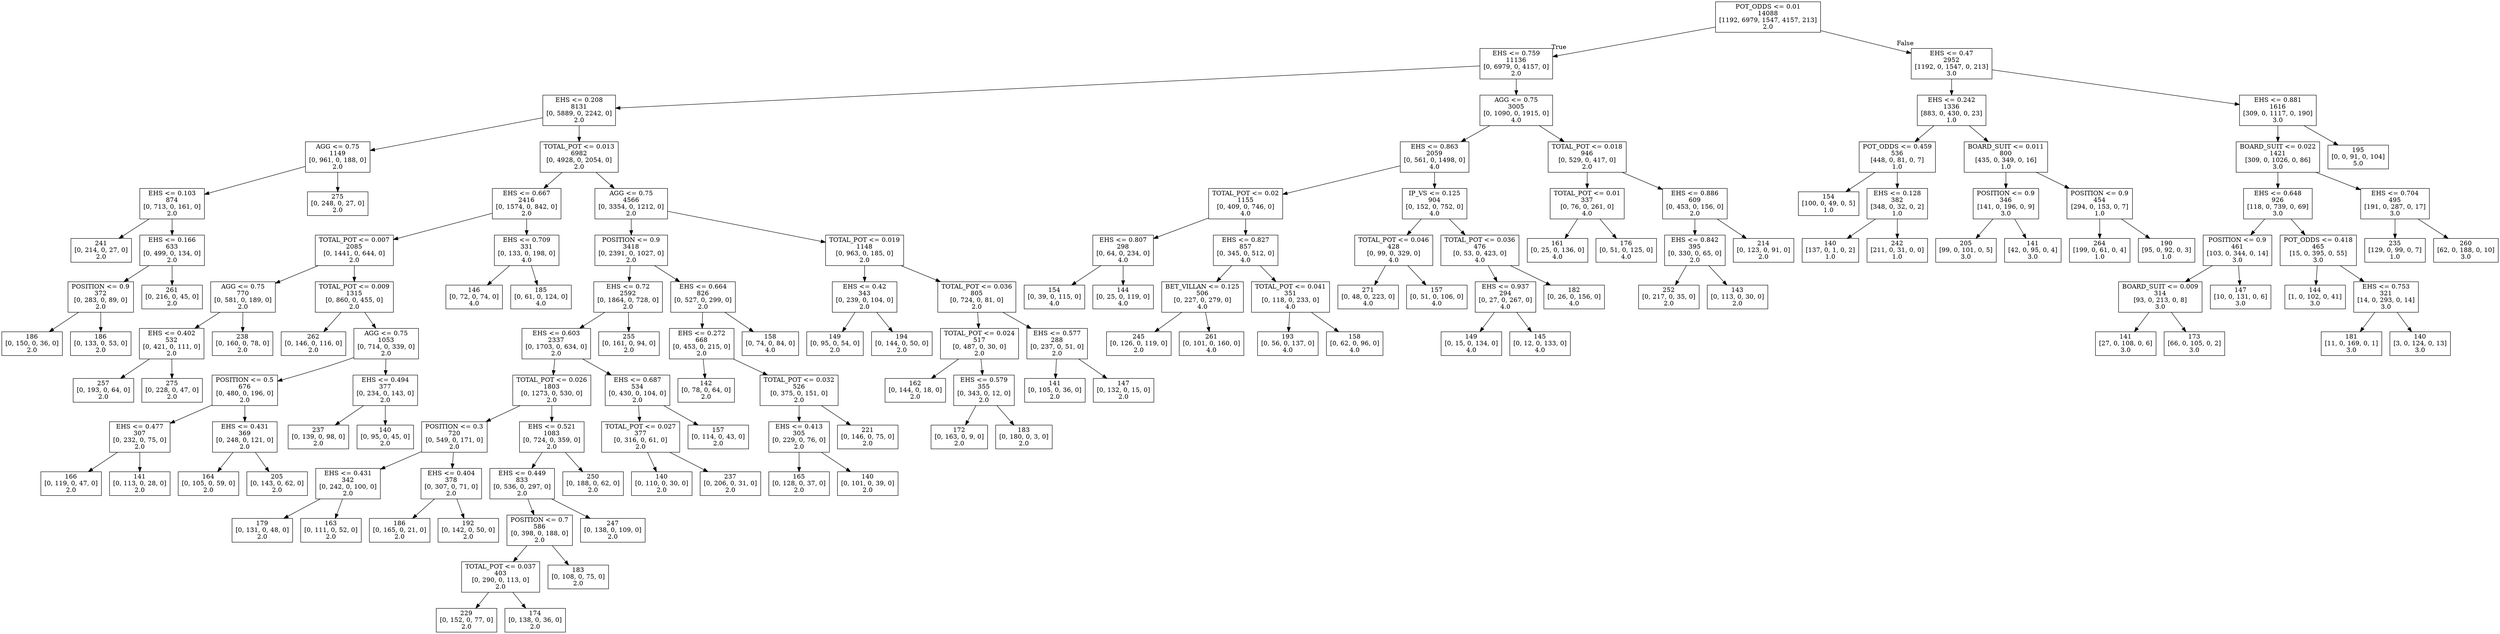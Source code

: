 digraph Tree {
node [shape=box] ;
0 [label="POT_ODDS <= 0.01\n14088\n[1192, 6979, 1547, 4157, 213]\n2.0"] ;
1 [label="EHS <= 0.759\n11136\n[0, 6979, 0, 4157, 0]\n2.0"] ;
0 -> 1 [labeldistance=2.5, labelangle=45, headlabel="True"] ;
2 [label="EHS <= 0.208\n8131\n[0, 5889, 0, 2242, 0]\n2.0"] ;
1 -> 2 ;
3 [label="AGG <= 0.75\n1149\n[0, 961, 0, 188, 0]\n2.0"] ;
2 -> 3 ;
4 [label="EHS <= 0.103\n874\n[0, 713, 0, 161, 0]\n2.0"] ;
3 -> 4 ;
5 [label="241\n[0, 214, 0, 27, 0]\n2.0"] ;
4 -> 5 ;
6 [label="EHS <= 0.166\n633\n[0, 499, 0, 134, 0]\n2.0"] ;
4 -> 6 ;
7 [label="POSITION <= 0.9\n372\n[0, 283, 0, 89, 0]\n2.0"] ;
6 -> 7 ;
8 [label="186\n[0, 150, 0, 36, 0]\n2.0"] ;
7 -> 8 ;
9 [label="186\n[0, 133, 0, 53, 0]\n2.0"] ;
7 -> 9 ;
10 [label="261\n[0, 216, 0, 45, 0]\n2.0"] ;
6 -> 10 ;
11 [label="275\n[0, 248, 0, 27, 0]\n2.0"] ;
3 -> 11 ;
12 [label="TOTAL_POT <= 0.013\n6982\n[0, 4928, 0, 2054, 0]\n2.0"] ;
2 -> 12 ;
13 [label="EHS <= 0.667\n2416\n[0, 1574, 0, 842, 0]\n2.0"] ;
12 -> 13 ;
14 [label="TOTAL_POT <= 0.007\n2085\n[0, 1441, 0, 644, 0]\n2.0"] ;
13 -> 14 ;
15 [label="AGG <= 0.75\n770\n[0, 581, 0, 189, 0]\n2.0"] ;
14 -> 15 ;
16 [label="EHS <= 0.402\n532\n[0, 421, 0, 111, 0]\n2.0"] ;
15 -> 16 ;
17 [label="257\n[0, 193, 0, 64, 0]\n2.0"] ;
16 -> 17 ;
18 [label="275\n[0, 228, 0, 47, 0]\n2.0"] ;
16 -> 18 ;
19 [label="238\n[0, 160, 0, 78, 0]\n2.0"] ;
15 -> 19 ;
20 [label="TOTAL_POT <= 0.009\n1315\n[0, 860, 0, 455, 0]\n2.0"] ;
14 -> 20 ;
21 [label="262\n[0, 146, 0, 116, 0]\n2.0"] ;
20 -> 21 ;
22 [label="AGG <= 0.75\n1053\n[0, 714, 0, 339, 0]\n2.0"] ;
20 -> 22 ;
23 [label="POSITION <= 0.5\n676\n[0, 480, 0, 196, 0]\n2.0"] ;
22 -> 23 ;
24 [label="EHS <= 0.477\n307\n[0, 232, 0, 75, 0]\n2.0"] ;
23 -> 24 ;
25 [label="166\n[0, 119, 0, 47, 0]\n2.0"] ;
24 -> 25 ;
26 [label="141\n[0, 113, 0, 28, 0]\n2.0"] ;
24 -> 26 ;
27 [label="EHS <= 0.431\n369\n[0, 248, 0, 121, 0]\n2.0"] ;
23 -> 27 ;
28 [label="164\n[0, 105, 0, 59, 0]\n2.0"] ;
27 -> 28 ;
29 [label="205\n[0, 143, 0, 62, 0]\n2.0"] ;
27 -> 29 ;
30 [label="EHS <= 0.494\n377\n[0, 234, 0, 143, 0]\n2.0"] ;
22 -> 30 ;
31 [label="237\n[0, 139, 0, 98, 0]\n2.0"] ;
30 -> 31 ;
32 [label="140\n[0, 95, 0, 45, 0]\n2.0"] ;
30 -> 32 ;
33 [label="EHS <= 0.709\n331\n[0, 133, 0, 198, 0]\n4.0"] ;
13 -> 33 ;
34 [label="146\n[0, 72, 0, 74, 0]\n4.0"] ;
33 -> 34 ;
35 [label="185\n[0, 61, 0, 124, 0]\n4.0"] ;
33 -> 35 ;
36 [label="AGG <= 0.75\n4566\n[0, 3354, 0, 1212, 0]\n2.0"] ;
12 -> 36 ;
37 [label="POSITION <= 0.9\n3418\n[0, 2391, 0, 1027, 0]\n2.0"] ;
36 -> 37 ;
38 [label="EHS <= 0.72\n2592\n[0, 1864, 0, 728, 0]\n2.0"] ;
37 -> 38 ;
39 [label="EHS <= 0.603\n2337\n[0, 1703, 0, 634, 0]\n2.0"] ;
38 -> 39 ;
40 [label="TOTAL_POT <= 0.026\n1803\n[0, 1273, 0, 530, 0]\n2.0"] ;
39 -> 40 ;
41 [label="POSITION <= 0.3\n720\n[0, 549, 0, 171, 0]\n2.0"] ;
40 -> 41 ;
42 [label="EHS <= 0.431\n342\n[0, 242, 0, 100, 0]\n2.0"] ;
41 -> 42 ;
43 [label="179\n[0, 131, 0, 48, 0]\n2.0"] ;
42 -> 43 ;
44 [label="163\n[0, 111, 0, 52, 0]\n2.0"] ;
42 -> 44 ;
45 [label="EHS <= 0.404\n378\n[0, 307, 0, 71, 0]\n2.0"] ;
41 -> 45 ;
46 [label="186\n[0, 165, 0, 21, 0]\n2.0"] ;
45 -> 46 ;
47 [label="192\n[0, 142, 0, 50, 0]\n2.0"] ;
45 -> 47 ;
48 [label="EHS <= 0.521\n1083\n[0, 724, 0, 359, 0]\n2.0"] ;
40 -> 48 ;
49 [label="EHS <= 0.449\n833\n[0, 536, 0, 297, 0]\n2.0"] ;
48 -> 49 ;
50 [label="POSITION <= 0.7\n586\n[0, 398, 0, 188, 0]\n2.0"] ;
49 -> 50 ;
51 [label="TOTAL_POT <= 0.037\n403\n[0, 290, 0, 113, 0]\n2.0"] ;
50 -> 51 ;
52 [label="229\n[0, 152, 0, 77, 0]\n2.0"] ;
51 -> 52 ;
53 [label="174\n[0, 138, 0, 36, 0]\n2.0"] ;
51 -> 53 ;
54 [label="183\n[0, 108, 0, 75, 0]\n2.0"] ;
50 -> 54 ;
55 [label="247\n[0, 138, 0, 109, 0]\n2.0"] ;
49 -> 55 ;
56 [label="250\n[0, 188, 0, 62, 0]\n2.0"] ;
48 -> 56 ;
57 [label="EHS <= 0.687\n534\n[0, 430, 0, 104, 0]\n2.0"] ;
39 -> 57 ;
58 [label="TOTAL_POT <= 0.027\n377\n[0, 316, 0, 61, 0]\n2.0"] ;
57 -> 58 ;
59 [label="140\n[0, 110, 0, 30, 0]\n2.0"] ;
58 -> 59 ;
60 [label="237\n[0, 206, 0, 31, 0]\n2.0"] ;
58 -> 60 ;
61 [label="157\n[0, 114, 0, 43, 0]\n2.0"] ;
57 -> 61 ;
62 [label="255\n[0, 161, 0, 94, 0]\n2.0"] ;
38 -> 62 ;
63 [label="EHS <= 0.664\n826\n[0, 527, 0, 299, 0]\n2.0"] ;
37 -> 63 ;
64 [label="EHS <= 0.272\n668\n[0, 453, 0, 215, 0]\n2.0"] ;
63 -> 64 ;
65 [label="142\n[0, 78, 0, 64, 0]\n2.0"] ;
64 -> 65 ;
66 [label="TOTAL_POT <= 0.032\n526\n[0, 375, 0, 151, 0]\n2.0"] ;
64 -> 66 ;
67 [label="EHS <= 0.413\n305\n[0, 229, 0, 76, 0]\n2.0"] ;
66 -> 67 ;
68 [label="165\n[0, 128, 0, 37, 0]\n2.0"] ;
67 -> 68 ;
69 [label="140\n[0, 101, 0, 39, 0]\n2.0"] ;
67 -> 69 ;
70 [label="221\n[0, 146, 0, 75, 0]\n2.0"] ;
66 -> 70 ;
71 [label="158\n[0, 74, 0, 84, 0]\n4.0"] ;
63 -> 71 ;
72 [label="TOTAL_POT <= 0.019\n1148\n[0, 963, 0, 185, 0]\n2.0"] ;
36 -> 72 ;
73 [label="EHS <= 0.42\n343\n[0, 239, 0, 104, 0]\n2.0"] ;
72 -> 73 ;
74 [label="149\n[0, 95, 0, 54, 0]\n2.0"] ;
73 -> 74 ;
75 [label="194\n[0, 144, 0, 50, 0]\n2.0"] ;
73 -> 75 ;
76 [label="TOTAL_POT <= 0.036\n805\n[0, 724, 0, 81, 0]\n2.0"] ;
72 -> 76 ;
77 [label="TOTAL_POT <= 0.024\n517\n[0, 487, 0, 30, 0]\n2.0"] ;
76 -> 77 ;
78 [label="162\n[0, 144, 0, 18, 0]\n2.0"] ;
77 -> 78 ;
79 [label="EHS <= 0.579\n355\n[0, 343, 0, 12, 0]\n2.0"] ;
77 -> 79 ;
80 [label="172\n[0, 163, 0, 9, 0]\n2.0"] ;
79 -> 80 ;
81 [label="183\n[0, 180, 0, 3, 0]\n2.0"] ;
79 -> 81 ;
82 [label="EHS <= 0.577\n288\n[0, 237, 0, 51, 0]\n2.0"] ;
76 -> 82 ;
83 [label="141\n[0, 105, 0, 36, 0]\n2.0"] ;
82 -> 83 ;
84 [label="147\n[0, 132, 0, 15, 0]\n2.0"] ;
82 -> 84 ;
85 [label="AGG <= 0.75\n3005\n[0, 1090, 0, 1915, 0]\n4.0"] ;
1 -> 85 ;
86 [label="EHS <= 0.863\n2059\n[0, 561, 0, 1498, 0]\n4.0"] ;
85 -> 86 ;
87 [label="TOTAL_POT <= 0.02\n1155\n[0, 409, 0, 746, 0]\n4.0"] ;
86 -> 87 ;
88 [label="EHS <= 0.807\n298\n[0, 64, 0, 234, 0]\n4.0"] ;
87 -> 88 ;
89 [label="154\n[0, 39, 0, 115, 0]\n4.0"] ;
88 -> 89 ;
90 [label="144\n[0, 25, 0, 119, 0]\n4.0"] ;
88 -> 90 ;
91 [label="EHS <= 0.827\n857\n[0, 345, 0, 512, 0]\n4.0"] ;
87 -> 91 ;
92 [label="BET_VILLAN <= 0.125\n506\n[0, 227, 0, 279, 0]\n4.0"] ;
91 -> 92 ;
93 [label="245\n[0, 126, 0, 119, 0]\n2.0"] ;
92 -> 93 ;
94 [label="261\n[0, 101, 0, 160, 0]\n4.0"] ;
92 -> 94 ;
95 [label="TOTAL_POT <= 0.041\n351\n[0, 118, 0, 233, 0]\n4.0"] ;
91 -> 95 ;
96 [label="193\n[0, 56, 0, 137, 0]\n4.0"] ;
95 -> 96 ;
97 [label="158\n[0, 62, 0, 96, 0]\n4.0"] ;
95 -> 97 ;
98 [label="IP_VS <= 0.125\n904\n[0, 152, 0, 752, 0]\n4.0"] ;
86 -> 98 ;
99 [label="TOTAL_POT <= 0.046\n428\n[0, 99, 0, 329, 0]\n4.0"] ;
98 -> 99 ;
100 [label="271\n[0, 48, 0, 223, 0]\n4.0"] ;
99 -> 100 ;
101 [label="157\n[0, 51, 0, 106, 0]\n4.0"] ;
99 -> 101 ;
102 [label="TOTAL_POT <= 0.036\n476\n[0, 53, 0, 423, 0]\n4.0"] ;
98 -> 102 ;
103 [label="EHS <= 0.937\n294\n[0, 27, 0, 267, 0]\n4.0"] ;
102 -> 103 ;
104 [label="149\n[0, 15, 0, 134, 0]\n4.0"] ;
103 -> 104 ;
105 [label="145\n[0, 12, 0, 133, 0]\n4.0"] ;
103 -> 105 ;
106 [label="182\n[0, 26, 0, 156, 0]\n4.0"] ;
102 -> 106 ;
107 [label="TOTAL_POT <= 0.018\n946\n[0, 529, 0, 417, 0]\n2.0"] ;
85 -> 107 ;
108 [label="TOTAL_POT <= 0.01\n337\n[0, 76, 0, 261, 0]\n4.0"] ;
107 -> 108 ;
109 [label="161\n[0, 25, 0, 136, 0]\n4.0"] ;
108 -> 109 ;
110 [label="176\n[0, 51, 0, 125, 0]\n4.0"] ;
108 -> 110 ;
111 [label="EHS <= 0.886\n609\n[0, 453, 0, 156, 0]\n2.0"] ;
107 -> 111 ;
112 [label="EHS <= 0.842\n395\n[0, 330, 0, 65, 0]\n2.0"] ;
111 -> 112 ;
113 [label="252\n[0, 217, 0, 35, 0]\n2.0"] ;
112 -> 113 ;
114 [label="143\n[0, 113, 0, 30, 0]\n2.0"] ;
112 -> 114 ;
115 [label="214\n[0, 123, 0, 91, 0]\n2.0"] ;
111 -> 115 ;
116 [label="EHS <= 0.47\n2952\n[1192, 0, 1547, 0, 213]\n3.0"] ;
0 -> 116 [labeldistance=2.5, labelangle=-45, headlabel="False"] ;
117 [label="EHS <= 0.242\n1336\n[883, 0, 430, 0, 23]\n1.0"] ;
116 -> 117 ;
118 [label="POT_ODDS <= 0.459\n536\n[448, 0, 81, 0, 7]\n1.0"] ;
117 -> 118 ;
119 [label="154\n[100, 0, 49, 0, 5]\n1.0"] ;
118 -> 119 ;
120 [label="EHS <= 0.128\n382\n[348, 0, 32, 0, 2]\n1.0"] ;
118 -> 120 ;
121 [label="140\n[137, 0, 1, 0, 2]\n1.0"] ;
120 -> 121 ;
122 [label="242\n[211, 0, 31, 0, 0]\n1.0"] ;
120 -> 122 ;
123 [label="BOARD_SUIT <= 0.011\n800\n[435, 0, 349, 0, 16]\n1.0"] ;
117 -> 123 ;
124 [label="POSITION <= 0.9\n346\n[141, 0, 196, 0, 9]\n3.0"] ;
123 -> 124 ;
125 [label="205\n[99, 0, 101, 0, 5]\n3.0"] ;
124 -> 125 ;
126 [label="141\n[42, 0, 95, 0, 4]\n3.0"] ;
124 -> 126 ;
127 [label="POSITION <= 0.9\n454\n[294, 0, 153, 0, 7]\n1.0"] ;
123 -> 127 ;
128 [label="264\n[199, 0, 61, 0, 4]\n1.0"] ;
127 -> 128 ;
129 [label="190\n[95, 0, 92, 0, 3]\n1.0"] ;
127 -> 129 ;
130 [label="EHS <= 0.881\n1616\n[309, 0, 1117, 0, 190]\n3.0"] ;
116 -> 130 ;
131 [label="BOARD_SUIT <= 0.022\n1421\n[309, 0, 1026, 0, 86]\n3.0"] ;
130 -> 131 ;
132 [label="EHS <= 0.648\n926\n[118, 0, 739, 0, 69]\n3.0"] ;
131 -> 132 ;
133 [label="POSITION <= 0.9\n461\n[103, 0, 344, 0, 14]\n3.0"] ;
132 -> 133 ;
134 [label="BOARD_SUIT <= 0.009\n314\n[93, 0, 213, 0, 8]\n3.0"] ;
133 -> 134 ;
135 [label="141\n[27, 0, 108, 0, 6]\n3.0"] ;
134 -> 135 ;
136 [label="173\n[66, 0, 105, 0, 2]\n3.0"] ;
134 -> 136 ;
137 [label="147\n[10, 0, 131, 0, 6]\n3.0"] ;
133 -> 137 ;
138 [label="POT_ODDS <= 0.418\n465\n[15, 0, 395, 0, 55]\n3.0"] ;
132 -> 138 ;
139 [label="144\n[1, 0, 102, 0, 41]\n3.0"] ;
138 -> 139 ;
140 [label="EHS <= 0.753\n321\n[14, 0, 293, 0, 14]\n3.0"] ;
138 -> 140 ;
141 [label="181\n[11, 0, 169, 0, 1]\n3.0"] ;
140 -> 141 ;
142 [label="140\n[3, 0, 124, 0, 13]\n3.0"] ;
140 -> 142 ;
143 [label="EHS <= 0.704\n495\n[191, 0, 287, 0, 17]\n3.0"] ;
131 -> 143 ;
144 [label="235\n[129, 0, 99, 0, 7]\n1.0"] ;
143 -> 144 ;
145 [label="260\n[62, 0, 188, 0, 10]\n3.0"] ;
143 -> 145 ;
146 [label="195\n[0, 0, 91, 0, 104]\n5.0"] ;
130 -> 146 ;
}